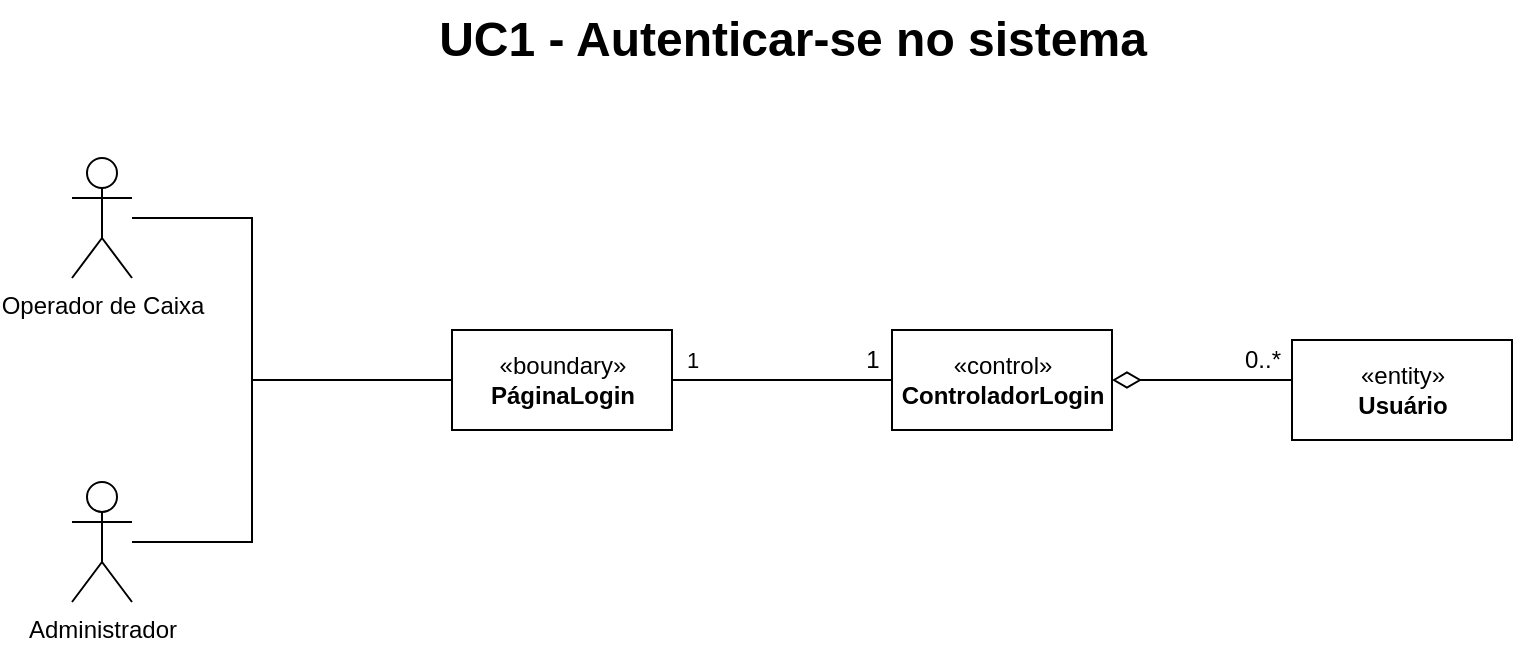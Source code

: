 <mxfile version="18.0.7" type="google" pages="10"><diagram id="6a731a19-8d31-9384-78a2-239565b7b9f0" name="UC1"><mxGraphModel dx="1422" dy="780" grid="1" gridSize="10" guides="1" tooltips="1" connect="1" arrows="1" fold="1" page="1" pageScale="1" pageWidth="1169" pageHeight="827" background="none" math="0" shadow="0"><root><mxCell id="0"/><mxCell id="1" parent="0"/><mxCell id="_dVaunCELXz1JmW9ubTY-10" style="edgeStyle=orthogonalEdgeStyle;rounded=0;orthogonalLoop=1;jettySize=auto;html=1;endArrow=none;endFill=0;" parent="1" target="_dVaunCELXz1JmW9ubTY-12" edge="1"><mxGeometry relative="1" as="geometry"><mxPoint x="525" y="480" as="sourcePoint"/><mxPoint x="695" y="480" as="targetPoint"/><Array as="points"><mxPoint x="615" y="480"/><mxPoint x="615" y="480"/></Array></mxGeometry></mxCell><mxCell id="_dVaunCELXz1JmW9ubTY-13" value="1" style="edgeLabel;html=1;align=center;verticalAlign=middle;resizable=0;points=[];" parent="_dVaunCELXz1JmW9ubTY-10" vertex="1" connectable="0"><mxGeometry x="-0.764" y="2" relative="1" as="geometry"><mxPoint x="-3" y="-8" as="offset"/></mxGeometry></mxCell><mxCell id="_dVaunCELXz1JmW9ubTY-6" style="edgeStyle=orthogonalEdgeStyle;rounded=0;orthogonalLoop=1;jettySize=auto;html=1;endArrow=none;endFill=0;" parent="1" source="_dVaunCELXz1JmW9ubTY-2" target="_dVaunCELXz1JmW9ubTY-11" edge="1"><mxGeometry relative="1" as="geometry"><mxPoint x="425" y="480" as="targetPoint"/><Array as="points"><mxPoint x="315" y="399"/><mxPoint x="315" y="480"/></Array></mxGeometry></mxCell><mxCell id="_dVaunCELXz1JmW9ubTY-2" value="Operador de Caixa" style="shape=umlActor;verticalLabelPosition=bottom;verticalAlign=top;html=1;" parent="1" vertex="1"><mxGeometry x="225" y="369" width="30" height="60" as="geometry"/></mxCell><mxCell id="_dVaunCELXz1JmW9ubTY-7" style="edgeStyle=orthogonalEdgeStyle;rounded=0;orthogonalLoop=1;jettySize=auto;html=1;endArrow=none;endFill=0;" parent="1" source="_dVaunCELXz1JmW9ubTY-5" target="_dVaunCELXz1JmW9ubTY-11" edge="1"><mxGeometry relative="1" as="geometry"><mxPoint x="425" y="480" as="targetPoint"/><Array as="points"><mxPoint x="315" y="561"/><mxPoint x="315" y="480"/></Array></mxGeometry></mxCell><mxCell id="_dVaunCELXz1JmW9ubTY-5" value="Administrador" style="shape=umlActor;verticalLabelPosition=bottom;verticalAlign=top;html=1;" parent="1" vertex="1"><mxGeometry x="225" y="531" width="30" height="60" as="geometry"/></mxCell><mxCell id="_dVaunCELXz1JmW9ubTY-11" value="«boundary»&lt;br&gt;&lt;b&gt;PáginaLogin&lt;/b&gt;" style="html=1;" parent="1" vertex="1"><mxGeometry x="415" y="455" width="110" height="50" as="geometry"/></mxCell><mxCell id="_dVaunCELXz1JmW9ubTY-21" value="" style="edgeStyle=orthogonalEdgeStyle;rounded=0;orthogonalLoop=1;jettySize=auto;html=1;endArrow=none;endFill=0;startSize=12;startArrow=diamondThin;startFill=0;" parent="1" source="_dVaunCELXz1JmW9ubTY-12" edge="1"><mxGeometry relative="1" as="geometry"><mxPoint x="835" y="480" as="targetPoint"/><Array as="points"><mxPoint x="785" y="480"/><mxPoint x="785" y="480"/></Array></mxGeometry></mxCell><mxCell id="_dVaunCELXz1JmW9ubTY-12" value="«control»&lt;br&gt;&lt;b&gt;ControladorLogin&lt;/b&gt;" style="html=1;" parent="1" vertex="1"><mxGeometry x="635" y="455" width="110" height="50" as="geometry"/></mxCell><mxCell id="_dVaunCELXz1JmW9ubTY-15" value="1" style="text;html=1;align=center;verticalAlign=middle;resizable=0;points=[];autosize=1;strokeColor=none;fillColor=none;" parent="1" vertex="1"><mxGeometry x="615" y="460" width="20" height="20" as="geometry"/></mxCell><mxCell id="_dVaunCELXz1JmW9ubTY-25" value="0..*" style="text;html=1;align=center;verticalAlign=middle;resizable=0;points=[];autosize=1;strokeColor=none;fillColor=none;" parent="1" vertex="1"><mxGeometry x="805" y="460" width="30" height="20" as="geometry"/></mxCell><mxCell id="_dVaunCELXz1JmW9ubTY-30" value="«entity»&lt;br&gt;&lt;b&gt;Usuário&lt;/b&gt;" style="html=1;" parent="1" vertex="1"><mxGeometry x="835" y="460" width="110" height="50" as="geometry"/></mxCell><mxCell id="8y8oCZDjYXMNa7CxntfT-1" value="UC1 - Autenticar-se no sistema" style="text;strokeColor=none;fillColor=none;html=1;fontSize=24;fontStyle=1;verticalAlign=middle;align=center;" parent="1" vertex="1"><mxGeometry x="330" y="290" width="510" height="40" as="geometry"/></mxCell></root></mxGraphModel></diagram><diagram id="PLTg2blSIkFip3O-3Q9K" name="UC2"><mxGraphModel dx="1422" dy="780" grid="1" gridSize="10" guides="1" tooltips="1" connect="1" arrows="1" fold="1" page="1" pageScale="1" pageWidth="1169" pageHeight="827" math="0" shadow="0"><root><mxCell id="0"/><mxCell id="1" parent="0"/><mxCell id="QezxlsSF1eqf0zDZcwk6-1" style="edgeStyle=orthogonalEdgeStyle;rounded=0;orthogonalLoop=1;jettySize=auto;html=1;startArrow=none;startFill=0;endArrow=none;endFill=0;startSize=12;endSize=14;" parent="1" source="yB5M868_inzqGRJ3CJSz-1" target="QezxlsSF1eqf0zDZcwk6-2" edge="1"><mxGeometry relative="1" as="geometry"><mxPoint x="540" y="495" as="targetPoint"/><Array as="points"><mxPoint x="440" y="495"/><mxPoint x="440" y="495"/></Array></mxGeometry></mxCell><mxCell id="yB5M868_inzqGRJ3CJSz-1" value="«boundary»&lt;br&gt;&lt;b&gt;PáginaPrincipal&lt;br&gt;&lt;/b&gt;" style="html=1;" parent="1" vertex="1"><mxGeometry x="260" y="470" width="150" height="50" as="geometry"/></mxCell><mxCell id="1O2yGq6VE4HJuXT0bdrF-2" style="edgeStyle=orthogonalEdgeStyle;rounded=0;orthogonalLoop=1;jettySize=auto;html=1;startArrow=none;startFill=0;endArrow=none;endFill=0;startSize=12;endSize=14;" parent="1" source="QezxlsSF1eqf0zDZcwk6-2" target="1O2yGq6VE4HJuXT0bdrF-1" edge="1"><mxGeometry relative="1" as="geometry"/></mxCell><mxCell id="QezxlsSF1eqf0zDZcwk6-2" value="«boundary»&lt;br&gt;&lt;b&gt;FormulárioProduto&lt;br&gt;&lt;/b&gt;" style="html=1;" parent="1" vertex="1"><mxGeometry x="459" y="470" width="150" height="50" as="geometry"/></mxCell><mxCell id="QezxlsSF1eqf0zDZcwk6-3" value="1" style="text;html=1;align=center;verticalAlign=middle;resizable=0;points=[];autosize=1;strokeColor=none;fillColor=none;" parent="1" vertex="1"><mxGeometry x="410" y="477" width="20" height="20" as="geometry"/></mxCell><mxCell id="QezxlsSF1eqf0zDZcwk6-4" value="1" style="text;html=1;align=center;verticalAlign=middle;resizable=0;points=[];autosize=1;strokeColor=none;fillColor=none;" parent="1" vertex="1"><mxGeometry x="609" y="477" width="20" height="20" as="geometry"/></mxCell><mxCell id="1O2yGq6VE4HJuXT0bdrF-5" style="edgeStyle=orthogonalEdgeStyle;rounded=0;orthogonalLoop=1;jettySize=auto;html=1;startArrow=diamondThin;startFill=0;endArrow=none;endFill=0;startSize=12;endSize=14;" parent="1" source="1O2yGq6VE4HJuXT0bdrF-1" target="1O2yGq6VE4HJuXT0bdrF-6" edge="1"><mxGeometry relative="1" as="geometry"><mxPoint x="900" y="515" as="targetPoint"/></mxGeometry></mxCell><mxCell id="1O2yGq6VE4HJuXT0bdrF-1" value="«control»&lt;br&gt;&lt;b&gt;ControladorProduto&lt;br&gt;&lt;/b&gt;" style="html=1;" parent="1" vertex="1"><mxGeometry x="660" y="470" width="150" height="50" as="geometry"/></mxCell><mxCell id="1O2yGq6VE4HJuXT0bdrF-3" value="1" style="text;html=1;align=center;verticalAlign=middle;resizable=0;points=[];autosize=1;strokeColor=none;fillColor=none;" parent="1" vertex="1"><mxGeometry x="640" y="477" width="20" height="20" as="geometry"/></mxCell><mxCell id="1O2yGq6VE4HJuXT0bdrF-4" value="0..*" style="text;html=1;align=center;verticalAlign=middle;resizable=0;points=[];autosize=1;strokeColor=none;fillColor=none;" parent="1" vertex="1"><mxGeometry x="850" y="477" width="30" height="20" as="geometry"/></mxCell><mxCell id="1O2yGq6VE4HJuXT0bdrF-6" value="«entity»&lt;br&gt;&lt;b&gt;Produto&lt;br&gt;&lt;/b&gt;" style="html=1;" parent="1" vertex="1"><mxGeometry x="880" y="470" width="150" height="50" as="geometry"/></mxCell><mxCell id="1O2yGq6VE4HJuXT0bdrF-7" value="1" style="text;html=1;align=center;verticalAlign=middle;resizable=0;points=[];autosize=1;strokeColor=none;fillColor=none;" parent="1" vertex="1"><mxGeometry x="439" y="477" width="20" height="20" as="geometry"/></mxCell><mxCell id="dXC5bPSPR-T1V5SKC6DZ-1" value="UC2 -&amp;nbsp; Cadastrar produto no sistema" style="text;html=1;align=center;verticalAlign=middle;resizable=0;points=[];autosize=1;strokeColor=none;fillColor=none;fontSize=20;fontStyle=1" parent="1" vertex="1"><mxGeometry x="400" y="399" width="360" height="30" as="geometry"/></mxCell><mxCell id="cJakHkV-jQmwDsn-fQZA-3" style="edgeStyle=orthogonalEdgeStyle;rounded=0;orthogonalLoop=1;jettySize=auto;html=1;fontSize=20;endArrow=none;endFill=0;" parent="1" source="cJakHkV-jQmwDsn-fQZA-1" target="yB5M868_inzqGRJ3CJSz-1" edge="1"><mxGeometry relative="1" as="geometry"/></mxCell><mxCell id="cJakHkV-jQmwDsn-fQZA-1" value="Administrador" style="shape=umlActor;verticalLabelPosition=bottom;verticalAlign=top;html=1;" parent="1" vertex="1"><mxGeometry x="140" y="465" width="30" height="60" as="geometry"/></mxCell></root></mxGraphModel></diagram><diagram id="hmurhGgcCjKelRJWX_Gd" name="UC3"><mxGraphModel grid="1" page="1" gridSize="10" guides="1" tooltips="1" connect="1" arrows="1" fold="1" pageScale="1" pageWidth="1169" pageHeight="827" math="0" shadow="0"><root><mxCell id="0"/><mxCell id="1" parent="0"/><mxCell id="3MdVjmTagq6Yiz4gAEhs-1" style="edgeStyle=orthogonalEdgeStyle;rounded=0;orthogonalLoop=1;jettySize=auto;html=1;startArrow=none;startFill=0;endArrow=none;endFill=0;startSize=12;endSize=14;" edge="1" parent="1" source="3MdVjmTagq6Yiz4gAEhs-2" target="3MdVjmTagq6Yiz4gAEhs-4"><mxGeometry relative="1" as="geometry"><mxPoint x="447" y="495" as="targetPoint"/><Array as="points"><mxPoint x="347" y="495"/><mxPoint x="347" y="495"/></Array></mxGeometry></mxCell><mxCell id="3MdVjmTagq6Yiz4gAEhs-2" value="«boundary»&lt;br&gt;&lt;b&gt;PáginaPrincipal&lt;br&gt;&lt;/b&gt;" style="html=1;" vertex="1" parent="1"><mxGeometry x="167" y="470" width="150" height="50" as="geometry"/></mxCell><mxCell id="3MdVjmTagq6Yiz4gAEhs-3" style="edgeStyle=orthogonalEdgeStyle;rounded=0;orthogonalLoop=1;jettySize=auto;html=1;startArrow=none;startFill=0;endArrow=none;endFill=0;startSize=12;endSize=14;" edge="1" parent="1" source="zkPB6O2LxddXMCy-t3YJ-1" target="3MdVjmTagq6Yiz4gAEhs-8"><mxGeometry relative="1" as="geometry"/></mxCell><mxCell id="3MdVjmTagq6Yiz4gAEhs-4" value="«boundary»&lt;br&gt;&lt;b&gt;ListagemProdutos&lt;br&gt;&lt;/b&gt;" style="html=1;" vertex="1" parent="1"><mxGeometry x="366" y="470" width="150" height="50" as="geometry"/></mxCell><mxCell id="3MdVjmTagq6Yiz4gAEhs-5" value="1" style="text;html=1;align=center;verticalAlign=middle;resizable=0;points=[];autosize=1;strokeColor=none;fillColor=none;" vertex="1" parent="1"><mxGeometry x="317" y="477" width="20" height="20" as="geometry"/></mxCell><mxCell id="3MdVjmTagq6Yiz4gAEhs-6" value="1" style="text;html=1;align=center;verticalAlign=middle;resizable=0;points=[];autosize=1;strokeColor=none;fillColor=none;" vertex="1" parent="1"><mxGeometry x="516" y="477" width="20" height="20" as="geometry"/></mxCell><mxCell id="3MdVjmTagq6Yiz4gAEhs-7" style="edgeStyle=orthogonalEdgeStyle;rounded=0;orthogonalLoop=1;jettySize=auto;html=1;startArrow=diamondThin;startFill=0;endArrow=none;endFill=0;startSize=12;endSize=14;" edge="1" parent="1" source="3MdVjmTagq6Yiz4gAEhs-8" target="3MdVjmTagq6Yiz4gAEhs-11"><mxGeometry relative="1" as="geometry"><mxPoint x="807" y="515" as="targetPoint"/></mxGeometry></mxCell><mxCell id="3MdVjmTagq6Yiz4gAEhs-8" value="«control»&lt;br&gt;&lt;b&gt;ProdutoController&lt;br&gt;&lt;/b&gt;" style="html=1;" vertex="1" parent="1"><mxGeometry x="767" y="470" width="150" height="50" as="geometry"/></mxCell><mxCell id="3MdVjmTagq6Yiz4gAEhs-9" value="1" style="text;html=1;align=center;verticalAlign=middle;resizable=0;points=[];autosize=1;strokeColor=none;fillColor=none;" vertex="1" parent="1"><mxGeometry x="547" y="477" width="20" height="20" as="geometry"/></mxCell><mxCell id="3MdVjmTagq6Yiz4gAEhs-10" value="0..*" style="text;html=1;align=center;verticalAlign=middle;resizable=0;points=[];autosize=1;strokeColor=none;fillColor=none;" vertex="1" parent="1"><mxGeometry x="947" y="470" width="30" height="20" as="geometry"/></mxCell><mxCell id="3MdVjmTagq6Yiz4gAEhs-11" value="«entity»&lt;br&gt;&lt;b&gt;Produto&lt;br&gt;&lt;/b&gt;" style="html=1;" vertex="1" parent="1"><mxGeometry x="977" y="470" width="150" height="50" as="geometry"/></mxCell><mxCell id="3MdVjmTagq6Yiz4gAEhs-12" value="1" style="text;html=1;align=center;verticalAlign=middle;resizable=0;points=[];autosize=1;strokeColor=none;fillColor=none;" vertex="1" parent="1"><mxGeometry x="346" y="477" width="20" height="20" as="geometry"/></mxCell><mxCell id="zkPB6O2LxddXMCy-t3YJ-1" value="«boundary»&lt;br&gt;&lt;b&gt;EditarProduto&lt;br&gt;&lt;/b&gt;" style="html=1;" vertex="1" parent="1"><mxGeometry x="567" y="470" width="150" height="50" as="geometry"/></mxCell><mxCell id="zkPB6O2LxddXMCy-t3YJ-2" value="" style="edgeStyle=orthogonalEdgeStyle;rounded=0;orthogonalLoop=1;jettySize=auto;html=1;startArrow=none;startFill=0;endArrow=none;endFill=0;startSize=12;endSize=14;" edge="1" parent="1" source="3MdVjmTagq6Yiz4gAEhs-4" target="zkPB6O2LxddXMCy-t3YJ-1"><mxGeometry relative="1" as="geometry"><mxPoint x="516" y="495" as="sourcePoint"/><mxPoint x="757" y="495" as="targetPoint"/></mxGeometry></mxCell><mxCell id="zkPB6O2LxddXMCy-t3YJ-3" value="1" style="text;html=1;align=center;verticalAlign=middle;resizable=0;points=[];autosize=1;strokeColor=none;fillColor=none;" vertex="1" parent="1"><mxGeometry x="747" y="475" width="20" height="20" as="geometry"/></mxCell><mxCell id="zkPB6O2LxddXMCy-t3YJ-5" value="1" style="text;html=1;align=center;verticalAlign=middle;resizable=0;points=[];autosize=1;strokeColor=none;fillColor=none;" vertex="1" parent="1"><mxGeometry x="717" y="475" width="20" height="20" as="geometry"/></mxCell><mxCell id="KzpMqDLSyVIMPWiVETET-2" style="edgeStyle=orthogonalEdgeStyle;rounded=0;orthogonalLoop=1;jettySize=auto;html=1;fontSize=20;endArrow=none;endFill=0;" edge="1" parent="1" source="KzpMqDLSyVIMPWiVETET-1" target="3MdVjmTagq6Yiz4gAEhs-2"><mxGeometry relative="1" as="geometry"/></mxCell><mxCell id="KzpMqDLSyVIMPWiVETET-1" value="Administrador" style="shape=umlActor;verticalLabelPosition=bottom;verticalAlign=top;html=1;" vertex="1" parent="1"><mxGeometry x="47" y="465" width="30" height="60" as="geometry"/></mxCell><mxCell id="YKxsFAe8gtFdUyRbjPnE-1" value="UC3 - Editar produto cadastrado" style="text;strokeColor=none;fillColor=none;html=1;fontSize=24;fontStyle=1;verticalAlign=middle;align=center;" vertex="1" parent="1"><mxGeometry x="365" y="374" width="440" height="40" as="geometry"/></mxCell></root></mxGraphModel></diagram><diagram id="WJ5aMKxHNSWGtvQTMnIu" name="UC4"><mxGraphModel dx="1422" dy="780" grid="1" gridSize="10" guides="1" tooltips="1" connect="1" arrows="1" fold="1" page="1" pageScale="1" pageWidth="827" pageHeight="1169" math="0" shadow="0"><root><mxCell id="AebJg0biZ1W6TW5ZJIZH-0"/><mxCell id="AebJg0biZ1W6TW5ZJIZH-1" parent="AebJg0biZ1W6TW5ZJIZH-0"/><mxCell id="8K3_1VcEYDWZop5RbBLy-1" value="UC4 - Cadastrar novo usuário" style="text;strokeColor=none;fillColor=none;html=1;fontSize=24;fontStyle=1;verticalAlign=middle;align=center;" parent="AebJg0biZ1W6TW5ZJIZH-1" vertex="1"><mxGeometry x="170" y="360" width="440" height="40" as="geometry"/></mxCell><mxCell id="8K3_1VcEYDWZop5RbBLy-2" value="«boundary»&lt;br&gt;&lt;b&gt;FormulárioUsuário&lt;/b&gt;" style="html=1;" parent="AebJg0biZ1W6TW5ZJIZH-1" vertex="1"><mxGeometry x="396" y="450" width="120" height="50" as="geometry"/></mxCell><mxCell id="8K3_1VcEYDWZop5RbBLy-3" value="«control»&lt;br&gt;&lt;b&gt;ControladorUsuário&lt;/b&gt;" style="html=1;" parent="AebJg0biZ1W6TW5ZJIZH-1" vertex="1"><mxGeometry x="396" y="580" width="120" height="50" as="geometry"/></mxCell><mxCell id="8K3_1VcEYDWZop5RbBLy-4" value="" style="endArrow=none;html=1;rounded=0;entryX=0.5;entryY=1;entryDx=0;entryDy=0;exitX=0.5;exitY=0;exitDx=0;exitDy=0;" parent="AebJg0biZ1W6TW5ZJIZH-1" source="8K3_1VcEYDWZop5RbBLy-3" target="8K3_1VcEYDWZop5RbBLy-2" edge="1"><mxGeometry width="50" height="50" relative="1" as="geometry"><mxPoint x="409" y="560" as="sourcePoint"/><mxPoint x="459" y="510" as="targetPoint"/></mxGeometry></mxCell><mxCell id="8K3_1VcEYDWZop5RbBLy-5" value="" style="endArrow=none;html=1;rounded=0;entryX=0.5;entryY=0;entryDx=0;entryDy=0;exitX=0.5;exitY=1;exitDx=0;exitDy=0;" parent="AebJg0biZ1W6TW5ZJIZH-1" source="8K3_1VcEYDWZop5RbBLy-3" edge="1"><mxGeometry width="50" height="50" relative="1" as="geometry"><mxPoint x="409" y="610" as="sourcePoint"/><mxPoint x="456" y="720" as="targetPoint"/></mxGeometry></mxCell><object label="Administrador&lt;br&gt;" id="8K3_1VcEYDWZop5RbBLy-6"><mxCell style="shape=umlActor;verticalLabelPosition=bottom;verticalAlign=top;html=1;outlineConnect=0;gradientColor=none;" parent="AebJg0biZ1W6TW5ZJIZH-1" vertex="1"><mxGeometry x="226" y="450" width="30" height="60" as="geometry"/></mxCell></object><mxCell id="8K3_1VcEYDWZop5RbBLy-7" value="" style="endArrow=none;html=1;rounded=0;entryX=0;entryY=0.5;entryDx=0;entryDy=0;" parent="AebJg0biZ1W6TW5ZJIZH-1" source="8K3_1VcEYDWZop5RbBLy-6" target="8K3_1VcEYDWZop5RbBLy-2" edge="1"><mxGeometry width="50" height="50" relative="1" as="geometry"><mxPoint x="339" y="539" as="sourcePoint"/><mxPoint x="389" y="489" as="targetPoint"/></mxGeometry></mxCell><mxCell id="8K3_1VcEYDWZop5RbBLy-8" value="1" style="text;strokeColor=none;fillColor=none;html=1;fontSize=12;fontStyle=0;verticalAlign=middle;align=center;" parent="AebJg0biZ1W6TW5ZJIZH-1" vertex="1"><mxGeometry x="414" y="510" width="21" height="12" as="geometry"/></mxCell><mxCell id="8K3_1VcEYDWZop5RbBLy-9" value="1" style="text;strokeColor=none;fillColor=none;html=1;fontSize=12;fontStyle=0;verticalAlign=middle;align=center;" parent="AebJg0biZ1W6TW5ZJIZH-1" vertex="1"><mxGeometry x="414" y="559" width="21" height="12" as="geometry"/></mxCell><mxCell id="8K3_1VcEYDWZop5RbBLy-10" value="1" style="text;strokeColor=none;fillColor=none;html=1;fontSize=12;fontStyle=0;verticalAlign=middle;align=center;" parent="AebJg0biZ1W6TW5ZJIZH-1" vertex="1"><mxGeometry x="417" y="641" width="21" height="12" as="geometry"/></mxCell><mxCell id="8K3_1VcEYDWZop5RbBLy-11" value="1" style="text;strokeColor=none;fillColor=none;html=1;fontSize=12;fontStyle=0;verticalAlign=middle;align=center;" parent="AebJg0biZ1W6TW5ZJIZH-1" vertex="1"><mxGeometry x="417" y="698" width="21" height="12" as="geometry"/></mxCell><mxCell id="8K3_1VcEYDWZop5RbBLy-12" value="«entity»&lt;br&gt;&lt;b&gt;Usuário&lt;/b&gt;" style="html=1;fontSize=12;gradientColor=none;" parent="AebJg0biZ1W6TW5ZJIZH-1" vertex="1"><mxGeometry x="396" y="721" width="110" height="50" as="geometry"/></mxCell></root></mxGraphModel></diagram><diagram id="0FOTXMa9Z_-Jf3683XrT" name="UC5"><mxGraphModel dx="1422" dy="780" grid="1" gridSize="10" guides="1" tooltips="1" connect="1" arrows="1" fold="1" page="1" pageScale="1" pageWidth="827" pageHeight="1169" math="0" shadow="0"><root><mxCell id="dV7sp5rM4ppQzn4Ja2dH-0"/><mxCell id="dV7sp5rM4ppQzn4Ja2dH-1" parent="dV7sp5rM4ppQzn4Ja2dH-0"/><mxCell id="V1d3gaZEFV8tQEA4yauJ-1" value="UC5 - Editar usuário cadastrado" style="text;strokeColor=none;fillColor=none;html=1;fontSize=24;fontStyle=1;verticalAlign=middle;align=center;" parent="dV7sp5rM4ppQzn4Ja2dH-1" vertex="1"><mxGeometry x="154" y="330" width="520" height="40" as="geometry"/></mxCell><mxCell id="V1d3gaZEFV8tQEA4yauJ-2" value="«boundary»&lt;br&gt;&lt;b&gt;FormulárioUsuário&lt;/b&gt;" style="html=1;" parent="dV7sp5rM4ppQzn4Ja2dH-1" vertex="1"><mxGeometry x="439" y="424" width="120" height="50" as="geometry"/></mxCell><mxCell id="V1d3gaZEFV8tQEA4yauJ-3" value="«control»&lt;br&gt;&lt;b&gt;ControladorUsuário&lt;/b&gt;" style="html=1;" parent="dV7sp5rM4ppQzn4Ja2dH-1" vertex="1"><mxGeometry x="439" y="554" width="120" height="50" as="geometry"/></mxCell><mxCell id="V1d3gaZEFV8tQEA4yauJ-4" value="" style="endArrow=none;html=1;rounded=0;entryX=0.5;entryY=1;entryDx=0;entryDy=0;exitX=0.5;exitY=0;exitDx=0;exitDy=0;" parent="dV7sp5rM4ppQzn4Ja2dH-1" source="V1d3gaZEFV8tQEA4yauJ-3" target="V1d3gaZEFV8tQEA4yauJ-2" edge="1"><mxGeometry width="50" height="50" relative="1" as="geometry"><mxPoint x="452" y="534" as="sourcePoint"/><mxPoint x="502" y="484" as="targetPoint"/></mxGeometry></mxCell><mxCell id="V1d3gaZEFV8tQEA4yauJ-5" value="" style="endArrow=none;html=1;rounded=0;entryX=0.5;entryY=0;entryDx=0;entryDy=0;exitX=0.5;exitY=1;exitDx=0;exitDy=0;" parent="dV7sp5rM4ppQzn4Ja2dH-1" source="V1d3gaZEFV8tQEA4yauJ-3" edge="1"><mxGeometry width="50" height="50" relative="1" as="geometry"><mxPoint x="452" y="584" as="sourcePoint"/><mxPoint x="499" y="694" as="targetPoint"/></mxGeometry></mxCell><object label="Administrador&lt;br&gt;" id="V1d3gaZEFV8tQEA4yauJ-6"><mxCell style="shape=umlActor;verticalLabelPosition=bottom;verticalAlign=top;html=1;outlineConnect=0;gradientColor=none;" parent="dV7sp5rM4ppQzn4Ja2dH-1" vertex="1"><mxGeometry x="269" y="424" width="30" height="60" as="geometry"/></mxCell></object><mxCell id="V1d3gaZEFV8tQEA4yauJ-7" value="" style="endArrow=none;html=1;rounded=0;entryX=0;entryY=0.5;entryDx=0;entryDy=0;" parent="dV7sp5rM4ppQzn4Ja2dH-1" source="V1d3gaZEFV8tQEA4yauJ-6" target="V1d3gaZEFV8tQEA4yauJ-2" edge="1"><mxGeometry width="50" height="50" relative="1" as="geometry"><mxPoint x="382" y="513" as="sourcePoint"/><mxPoint x="432" y="463" as="targetPoint"/></mxGeometry></mxCell><mxCell id="V1d3gaZEFV8tQEA4yauJ-8" value="1" style="text;strokeColor=none;fillColor=none;html=1;fontSize=12;fontStyle=0;verticalAlign=middle;align=center;" parent="dV7sp5rM4ppQzn4Ja2dH-1" vertex="1"><mxGeometry x="457" y="484" width="21" height="12" as="geometry"/></mxCell><mxCell id="V1d3gaZEFV8tQEA4yauJ-9" value="1" style="text;strokeColor=none;fillColor=none;html=1;fontSize=12;fontStyle=0;verticalAlign=middle;align=center;" parent="dV7sp5rM4ppQzn4Ja2dH-1" vertex="1"><mxGeometry x="457" y="533" width="21" height="12" as="geometry"/></mxCell><mxCell id="V1d3gaZEFV8tQEA4yauJ-10" value="1" style="text;strokeColor=none;fillColor=none;html=1;fontSize=12;fontStyle=0;verticalAlign=middle;align=center;" parent="dV7sp5rM4ppQzn4Ja2dH-1" vertex="1"><mxGeometry x="460" y="615" width="21" height="12" as="geometry"/></mxCell><mxCell id="V1d3gaZEFV8tQEA4yauJ-11" value="1" style="text;strokeColor=none;fillColor=none;html=1;fontSize=12;fontStyle=0;verticalAlign=middle;align=center;" parent="dV7sp5rM4ppQzn4Ja2dH-1" vertex="1"><mxGeometry x="460" y="672" width="21" height="12" as="geometry"/></mxCell><mxCell id="V1d3gaZEFV8tQEA4yauJ-12" value="«entity»&lt;br&gt;&lt;b&gt;Usuário&lt;/b&gt;" style="html=1;fontSize=12;gradientColor=none;" parent="dV7sp5rM4ppQzn4Ja2dH-1" vertex="1"><mxGeometry x="439" y="695" width="110" height="50" as="geometry"/></mxCell></root></mxGraphModel></diagram><diagram id="h-S2r5ziaANPVOxMk5LV" name="UC6"><mxGraphModel dx="1422" dy="780" grid="1" gridSize="10" guides="1" tooltips="1" connect="1" arrows="1" fold="1" page="1" pageScale="1" pageWidth="827" pageHeight="1169" math="0" shadow="0"><root><mxCell id="UAae6rLtvQX-47JrSW65-0"/><mxCell id="UAae6rLtvQX-47JrSW65-1" parent="UAae6rLtvQX-47JrSW65-0"/><mxCell id="ihG9bnlzajQaHApZO6pq-2" value="UC6 - Registrar produto na venda" style="text;strokeColor=none;fillColor=none;html=1;fontSize=24;fontStyle=1;verticalAlign=middle;align=center;" parent="UAae6rLtvQX-47JrSW65-1" vertex="1"><mxGeometry x="159" y="270" width="510" height="40" as="geometry"/></mxCell><mxCell id="ihG9bnlzajQaHApZO6pq-3" value="«boundary»&lt;br&gt;&lt;b&gt;FormulárioVenda&lt;/b&gt;" style="html=1;" parent="UAae6rLtvQX-47JrSW65-1" vertex="1"><mxGeometry x="330" y="362" width="120" height="50" as="geometry"/></mxCell><mxCell id="ihG9bnlzajQaHApZO6pq-4" value="«control»&lt;br&gt;&lt;b&gt;ControladorVenda&lt;/b&gt;" style="html=1;" parent="UAae6rLtvQX-47JrSW65-1" vertex="1"><mxGeometry x="330" y="492" width="120" height="50" as="geometry"/></mxCell><mxCell id="ihG9bnlzajQaHApZO6pq-5" value="" style="endArrow=none;html=1;rounded=0;entryX=0.5;entryY=1;entryDx=0;entryDy=0;exitX=0.5;exitY=0;exitDx=0;exitDy=0;" parent="UAae6rLtvQX-47JrSW65-1" source="ihG9bnlzajQaHApZO6pq-4" target="ihG9bnlzajQaHApZO6pq-3" edge="1"><mxGeometry width="50" height="50" relative="1" as="geometry"><mxPoint x="343" y="472" as="sourcePoint"/><mxPoint x="393" y="422" as="targetPoint"/></mxGeometry></mxCell><mxCell id="ihG9bnlzajQaHApZO6pq-6" value="" style="endArrow=none;html=1;rounded=0;entryX=0.5;entryY=0;entryDx=0;entryDy=0;exitX=0.5;exitY=1;exitDx=0;exitDy=0;" parent="UAae6rLtvQX-47JrSW65-1" source="ihG9bnlzajQaHApZO6pq-4" edge="1"><mxGeometry width="50" height="50" relative="1" as="geometry"><mxPoint x="343" y="522" as="sourcePoint"/><mxPoint x="390" y="632" as="targetPoint"/></mxGeometry></mxCell><object label="Operador do caixa" id="ihG9bnlzajQaHApZO6pq-7"><mxCell style="shape=umlActor;verticalLabelPosition=bottom;verticalAlign=top;html=1;outlineConnect=0;gradientColor=none;" parent="UAae6rLtvQX-47JrSW65-1" vertex="1"><mxGeometry x="160" y="362" width="30" height="60" as="geometry"/></mxCell></object><mxCell id="ihG9bnlzajQaHApZO6pq-8" value="" style="endArrow=none;html=1;rounded=0;entryX=0;entryY=0.5;entryDx=0;entryDy=0;" parent="UAae6rLtvQX-47JrSW65-1" source="ihG9bnlzajQaHApZO6pq-7" target="ihG9bnlzajQaHApZO6pq-3" edge="1"><mxGeometry width="50" height="50" relative="1" as="geometry"><mxPoint x="273" y="451" as="sourcePoint"/><mxPoint x="323" y="401" as="targetPoint"/></mxGeometry></mxCell><mxCell id="ihG9bnlzajQaHApZO6pq-9" value="1" style="text;strokeColor=none;fillColor=none;html=1;fontSize=12;fontStyle=0;verticalAlign=middle;align=center;" parent="UAae6rLtvQX-47JrSW65-1" vertex="1"><mxGeometry x="362" y="422" width="21" height="12" as="geometry"/></mxCell><mxCell id="ihG9bnlzajQaHApZO6pq-10" value="1" style="text;strokeColor=none;fillColor=none;html=1;fontSize=12;fontStyle=0;verticalAlign=middle;align=center;" parent="UAae6rLtvQX-47JrSW65-1" vertex="1"><mxGeometry x="360" y="473" width="21" height="12" as="geometry"/></mxCell><mxCell id="ihG9bnlzajQaHApZO6pq-11" value="1" style="text;strokeColor=none;fillColor=none;html=1;fontSize=12;fontStyle=0;verticalAlign=middle;align=center;" parent="UAae6rLtvQX-47JrSW65-1" vertex="1"><mxGeometry x="358" y="552" width="21" height="12" as="geometry"/></mxCell><mxCell id="ihG9bnlzajQaHApZO6pq-12" value="1" style="text;strokeColor=none;fillColor=none;html=1;fontSize=12;fontStyle=0;verticalAlign=middle;align=center;" parent="UAae6rLtvQX-47JrSW65-1" vertex="1"><mxGeometry x="358" y="610" width="21" height="12" as="geometry"/></mxCell><mxCell id="ihG9bnlzajQaHApZO6pq-13" value="«entity»&lt;br&gt;&lt;b&gt;Venda&lt;/b&gt;" style="html=1;fontSize=12;gradientColor=none;" parent="UAae6rLtvQX-47JrSW65-1" vertex="1"><mxGeometry x="330" y="633" width="110" height="50" as="geometry"/></mxCell><mxCell id="ihG9bnlzajQaHApZO6pq-14" value="«entity»&lt;br&gt;&lt;b&gt;Produto&lt;/b&gt;" style="html=1;fontSize=12;gradientColor=none;" parent="UAae6rLtvQX-47JrSW65-1" vertex="1"><mxGeometry x="557" y="633" width="110" height="50" as="geometry"/></mxCell><mxCell id="ihG9bnlzajQaHApZO6pq-15" value="" style="endArrow=none;html=1;rounded=0;fontSize=12;exitX=1;exitY=0.5;exitDx=0;exitDy=0;entryX=0;entryY=0.5;entryDx=0;entryDy=0;" parent="UAae6rLtvQX-47JrSW65-1" source="ihG9bnlzajQaHApZO6pq-13" target="ihG9bnlzajQaHApZO6pq-14" edge="1"><mxGeometry width="50" height="50" relative="1" as="geometry"><mxPoint x="326" y="559" as="sourcePoint"/><mxPoint x="376" y="509" as="targetPoint"/></mxGeometry></mxCell><mxCell id="ihG9bnlzajQaHApZO6pq-16" value="*" style="text;strokeColor=none;fillColor=none;html=1;fontSize=12;fontStyle=0;verticalAlign=middle;align=center;" parent="UAae6rLtvQX-47JrSW65-1" vertex="1"><mxGeometry x="452" y="638" width="21" height="12" as="geometry"/></mxCell><mxCell id="ihG9bnlzajQaHApZO6pq-17" value="1" style="text;strokeColor=none;fillColor=none;html=1;fontSize=12;fontStyle=0;verticalAlign=middle;align=center;" parent="UAae6rLtvQX-47JrSW65-1" vertex="1"><mxGeometry x="528" y="638" width="21" height="12" as="geometry"/></mxCell><mxCell id="ihG9bnlzajQaHApZO6pq-18" value="«entity»&lt;br&gt;&lt;b&gt;Usuário&lt;/b&gt;" style="html=1;fontSize=12;gradientColor=none;" parent="UAae6rLtvQX-47JrSW65-1" vertex="1"><mxGeometry x="330" y="756" width="110" height="50" as="geometry"/></mxCell><mxCell id="ihG9bnlzajQaHApZO6pq-19" value="" style="endArrow=none;html=1;rounded=0;fontSize=12;exitX=0.5;exitY=1;exitDx=0;exitDy=0;entryX=0.5;entryY=0;entryDx=0;entryDy=0;" parent="UAae6rLtvQX-47JrSW65-1" source="ihG9bnlzajQaHApZO6pq-13" target="ihG9bnlzajQaHApZO6pq-18" edge="1"><mxGeometry width="50" height="50" relative="1" as="geometry"><mxPoint x="326" y="665" as="sourcePoint"/><mxPoint x="376" y="615" as="targetPoint"/></mxGeometry></mxCell><mxCell id="ihG9bnlzajQaHApZO6pq-20" value="*" style="text;strokeColor=none;fillColor=none;html=1;fontSize=12;fontStyle=0;verticalAlign=middle;align=center;" parent="UAae6rLtvQX-47JrSW65-1" vertex="1"><mxGeometry x="354" y="688" width="21" height="12" as="geometry"/></mxCell><mxCell id="ihG9bnlzajQaHApZO6pq-21" value="1" style="text;strokeColor=none;fillColor=none;html=1;fontSize=12;fontStyle=0;verticalAlign=middle;align=center;" parent="UAae6rLtvQX-47JrSW65-1" vertex="1"><mxGeometry x="358" y="738" width="21" height="12" as="geometry"/></mxCell></root></mxGraphModel></diagram><diagram id="o1seuHYO7a24vWVy6OzS" name="UC7"><mxGraphModel dx="1422" dy="780" grid="1" gridSize="10" guides="1" tooltips="1" connect="1" arrows="1" fold="1" page="1" pageScale="1" pageWidth="827" pageHeight="1169" math="0" shadow="0"><root><mxCell id="2HNNokZrQ3rJ87zjqaM--0"/><mxCell id="2HNNokZrQ3rJ87zjqaM--1" parent="2HNNokZrQ3rJ87zjqaM--0"/></root></mxGraphModel></diagram><diagram id="LHPz_RU_wj4qQ6lW_KqX" name="UC8"><mxGraphModel dx="1422" dy="780" grid="1" gridSize="10" guides="1" tooltips="1" connect="1" arrows="1" fold="1" page="1" pageScale="1" pageWidth="827" pageHeight="1169" math="0" shadow="0"><root><mxCell id="C3nZ9DnmnPu7Su9Db2ys-0"/><mxCell id="C3nZ9DnmnPu7Su9Db2ys-1" parent="C3nZ9DnmnPu7Su9Db2ys-0"/></root></mxGraphModel></diagram><diagram id="69xWdDrVmzbdF74a7sTE" name="UC9"><mxGraphModel dx="1422" dy="780" grid="1" gridSize="10" guides="1" tooltips="1" connect="1" arrows="1" fold="1" page="1" pageScale="1" pageWidth="827" pageHeight="1169" math="0" shadow="0"><root><mxCell id="4cLoxpKgXd8-0hSE6ALe-0"/><mxCell id="4cLoxpKgXd8-0hSE6ALe-1" parent="4cLoxpKgXd8-0hSE6ALe-0"/></root></mxGraphModel></diagram><diagram id="9F8ytwjtHDZE3Qud_BpW" name="Casos de Uso"><mxGraphModel dx="1673" dy="918" grid="1" gridSize="10" guides="1" tooltips="1" connect="1" arrows="1" fold="1" page="1" pageScale="1" pageWidth="827" pageHeight="1169" math="0" shadow="0"><root><mxCell id="QCRmgYjZyaIuA2UNTKzE-0"/><mxCell id="QCRmgYjZyaIuA2UNTKzE-1" parent="QCRmgYjZyaIuA2UNTKzE-0"/><mxCell id="QCRmgYjZyaIuA2UNTKzE-2" style="rounded=0;orthogonalLoop=1;jettySize=auto;html=1;endArrow=none;endFill=0;" parent="QCRmgYjZyaIuA2UNTKzE-1" source="QCRmgYjZyaIuA2UNTKzE-7" target="QCRmgYjZyaIuA2UNTKzE-17" edge="1"><mxGeometry relative="1" as="geometry"/></mxCell><mxCell id="QCRmgYjZyaIuA2UNTKzE-3" style="edgeStyle=none;rounded=0;orthogonalLoop=1;jettySize=auto;html=1;endArrow=none;endFill=0;" parent="QCRmgYjZyaIuA2UNTKzE-1" source="QCRmgYjZyaIuA2UNTKzE-7" target="QCRmgYjZyaIuA2UNTKzE-22" edge="1"><mxGeometry relative="1" as="geometry"/></mxCell><mxCell id="QCRmgYjZyaIuA2UNTKzE-4" style="edgeStyle=none;rounded=0;orthogonalLoop=1;jettySize=auto;html=1;endArrow=none;endFill=0;" parent="QCRmgYjZyaIuA2UNTKzE-1" source="QCRmgYjZyaIuA2UNTKzE-7" target="QCRmgYjZyaIuA2UNTKzE-23" edge="1"><mxGeometry relative="1" as="geometry"/></mxCell><mxCell id="QCRmgYjZyaIuA2UNTKzE-5" style="edgeStyle=none;rounded=0;orthogonalLoop=1;jettySize=auto;html=1;endArrow=none;endFill=0;" parent="QCRmgYjZyaIuA2UNTKzE-1" source="QCRmgYjZyaIuA2UNTKzE-7" target="QCRmgYjZyaIuA2UNTKzE-24" edge="1"><mxGeometry relative="1" as="geometry"/></mxCell><mxCell id="QCRmgYjZyaIuA2UNTKzE-6" style="edgeStyle=none;rounded=0;orthogonalLoop=1;jettySize=auto;html=1;endArrow=none;endFill=0;" parent="QCRmgYjZyaIuA2UNTKzE-1" source="QCRmgYjZyaIuA2UNTKzE-7" target="QCRmgYjZyaIuA2UNTKzE-25" edge="1"><mxGeometry relative="1" as="geometry"/></mxCell><mxCell id="QCRmgYjZyaIuA2UNTKzE-7" value="Operador de Caixa" style="shape=umlActor;verticalLabelPosition=bottom;verticalAlign=top;html=1;outlineConnect=0;" parent="QCRmgYjZyaIuA2UNTKzE-1" vertex="1"><mxGeometry x="249" y="530" width="30" height="60" as="geometry"/></mxCell><mxCell id="QCRmgYjZyaIuA2UNTKzE-8" style="rounded=0;orthogonalLoop=1;jettySize=auto;html=1;endArrow=none;endFill=0;" parent="QCRmgYjZyaIuA2UNTKzE-1" source="QCRmgYjZyaIuA2UNTKzE-13" target="QCRmgYjZyaIuA2UNTKzE-18" edge="1"><mxGeometry relative="1" as="geometry"/></mxCell><mxCell id="QCRmgYjZyaIuA2UNTKzE-9" style="rounded=0;orthogonalLoop=1;jettySize=auto;html=1;endArrow=none;endFill=0;" parent="QCRmgYjZyaIuA2UNTKzE-1" source="QCRmgYjZyaIuA2UNTKzE-13" target="QCRmgYjZyaIuA2UNTKzE-17" edge="1"><mxGeometry relative="1" as="geometry"/></mxCell><mxCell id="QCRmgYjZyaIuA2UNTKzE-10" style="edgeStyle=none;rounded=0;orthogonalLoop=1;jettySize=auto;html=1;endArrow=none;endFill=0;" parent="QCRmgYjZyaIuA2UNTKzE-1" source="QCRmgYjZyaIuA2UNTKzE-13" target="QCRmgYjZyaIuA2UNTKzE-19" edge="1"><mxGeometry relative="1" as="geometry"/></mxCell><mxCell id="QCRmgYjZyaIuA2UNTKzE-11" style="edgeStyle=none;rounded=0;orthogonalLoop=1;jettySize=auto;html=1;endArrow=none;endFill=0;" parent="QCRmgYjZyaIuA2UNTKzE-1" source="QCRmgYjZyaIuA2UNTKzE-13" target="QCRmgYjZyaIuA2UNTKzE-20" edge="1"><mxGeometry relative="1" as="geometry"/></mxCell><mxCell id="QCRmgYjZyaIuA2UNTKzE-12" style="edgeStyle=none;rounded=0;orthogonalLoop=1;jettySize=auto;html=1;endArrow=none;endFill=0;" parent="QCRmgYjZyaIuA2UNTKzE-1" source="QCRmgYjZyaIuA2UNTKzE-13" target="QCRmgYjZyaIuA2UNTKzE-21" edge="1"><mxGeometry relative="1" as="geometry"/></mxCell><mxCell id="QCRmgYjZyaIuA2UNTKzE-13" value="Administrador" style="shape=umlActor;verticalLabelPosition=bottom;verticalAlign=top;html=1;outlineConnect=0;" parent="QCRmgYjZyaIuA2UNTKzE-1" vertex="1"><mxGeometry x="249" y="700" width="30" height="60" as="geometry"/></mxCell><mxCell id="QCRmgYjZyaIuA2UNTKzE-14" style="edgeStyle=none;rounded=0;orthogonalLoop=1;jettySize=auto;html=1;endArrow=none;endFill=0;" parent="QCRmgYjZyaIuA2UNTKzE-1" source="QCRmgYjZyaIuA2UNTKzE-16" target="QCRmgYjZyaIuA2UNTKzE-23" edge="1"><mxGeometry relative="1" as="geometry"/></mxCell><mxCell id="QCRmgYjZyaIuA2UNTKzE-15" style="edgeStyle=none;rounded=0;orthogonalLoop=1;jettySize=auto;html=1;exitX=0.5;exitY=0.5;exitDx=0;exitDy=0;exitPerimeter=0;endArrow=none;endFill=0;" parent="QCRmgYjZyaIuA2UNTKzE-1" source="QCRmgYjZyaIuA2UNTKzE-16" target="QCRmgYjZyaIuA2UNTKzE-23" edge="1"><mxGeometry relative="1" as="geometry"/></mxCell><mxCell id="QCRmgYjZyaIuA2UNTKzE-16" value="Sistema de Pagamento" style="shape=umlActor;verticalLabelPosition=bottom;verticalAlign=top;html=1;outlineConnect=0;" parent="QCRmgYjZyaIuA2UNTKzE-1" vertex="1"><mxGeometry x="249" y="390" width="30" height="60" as="geometry"/></mxCell><mxCell id="QCRmgYjZyaIuA2UNTKzE-17" value="UC1 - Autenticar-se no sistema" style="ellipse;whiteSpace=wrap;html=1;" parent="QCRmgYjZyaIuA2UNTKzE-1" vertex="1"><mxGeometry x="459" y="560" width="120" height="80" as="geometry"/></mxCell><mxCell id="QCRmgYjZyaIuA2UNTKzE-18" value="UC2 - Cadastrar produto no sistema" style="ellipse;whiteSpace=wrap;html=1;" parent="QCRmgYjZyaIuA2UNTKzE-1" vertex="1"><mxGeometry x="459" y="650" width="120" height="80" as="geometry"/></mxCell><mxCell id="QCRmgYjZyaIuA2UNTKzE-19" value="UC3 - Editar produto cadastrado" style="ellipse;whiteSpace=wrap;html=1;" parent="QCRmgYjZyaIuA2UNTKzE-1" vertex="1"><mxGeometry x="459" y="740" width="120" height="80" as="geometry"/></mxCell><mxCell id="QCRmgYjZyaIuA2UNTKzE-20" value="UC4 - Cadastrar novo usuário" style="ellipse;whiteSpace=wrap;html=1;" parent="QCRmgYjZyaIuA2UNTKzE-1" vertex="1"><mxGeometry x="459" y="830" width="120" height="80" as="geometry"/></mxCell><mxCell id="QCRmgYjZyaIuA2UNTKzE-21" value="UC5 - Editar usuário cadastrado" style="ellipse;whiteSpace=wrap;html=1;" parent="QCRmgYjZyaIuA2UNTKzE-1" vertex="1"><mxGeometry x="459" y="920" width="120" height="80" as="geometry"/></mxCell><mxCell id="QCRmgYjZyaIuA2UNTKzE-22" value="UC6 - Registrar produto na venda" style="ellipse;whiteSpace=wrap;html=1;" parent="QCRmgYjZyaIuA2UNTKzE-1" vertex="1"><mxGeometry x="459" y="470" width="120" height="80" as="geometry"/></mxCell><mxCell id="QCRmgYjZyaIuA2UNTKzE-23" value="UC7 - Finalizar venda" style="ellipse;whiteSpace=wrap;html=1;" parent="QCRmgYjZyaIuA2UNTKzE-1" vertex="1"><mxGeometry x="459" y="380" width="120" height="80" as="geometry"/></mxCell><mxCell id="QCRmgYjZyaIuA2UNTKzE-24" value="UC8 - Remover um produto da venda" style="ellipse;whiteSpace=wrap;html=1;" parent="QCRmgYjZyaIuA2UNTKzE-1" vertex="1"><mxGeometry x="459" y="290" width="120" height="80" as="geometry"/></mxCell><mxCell id="QCRmgYjZyaIuA2UNTKzE-25" value="UC9 - Cancelar venda" style="ellipse;whiteSpace=wrap;html=1;" parent="QCRmgYjZyaIuA2UNTKzE-1" vertex="1"><mxGeometry x="459" y="190" width="120" height="80" as="geometry"/></mxCell></root></mxGraphModel></diagram></mxfile>